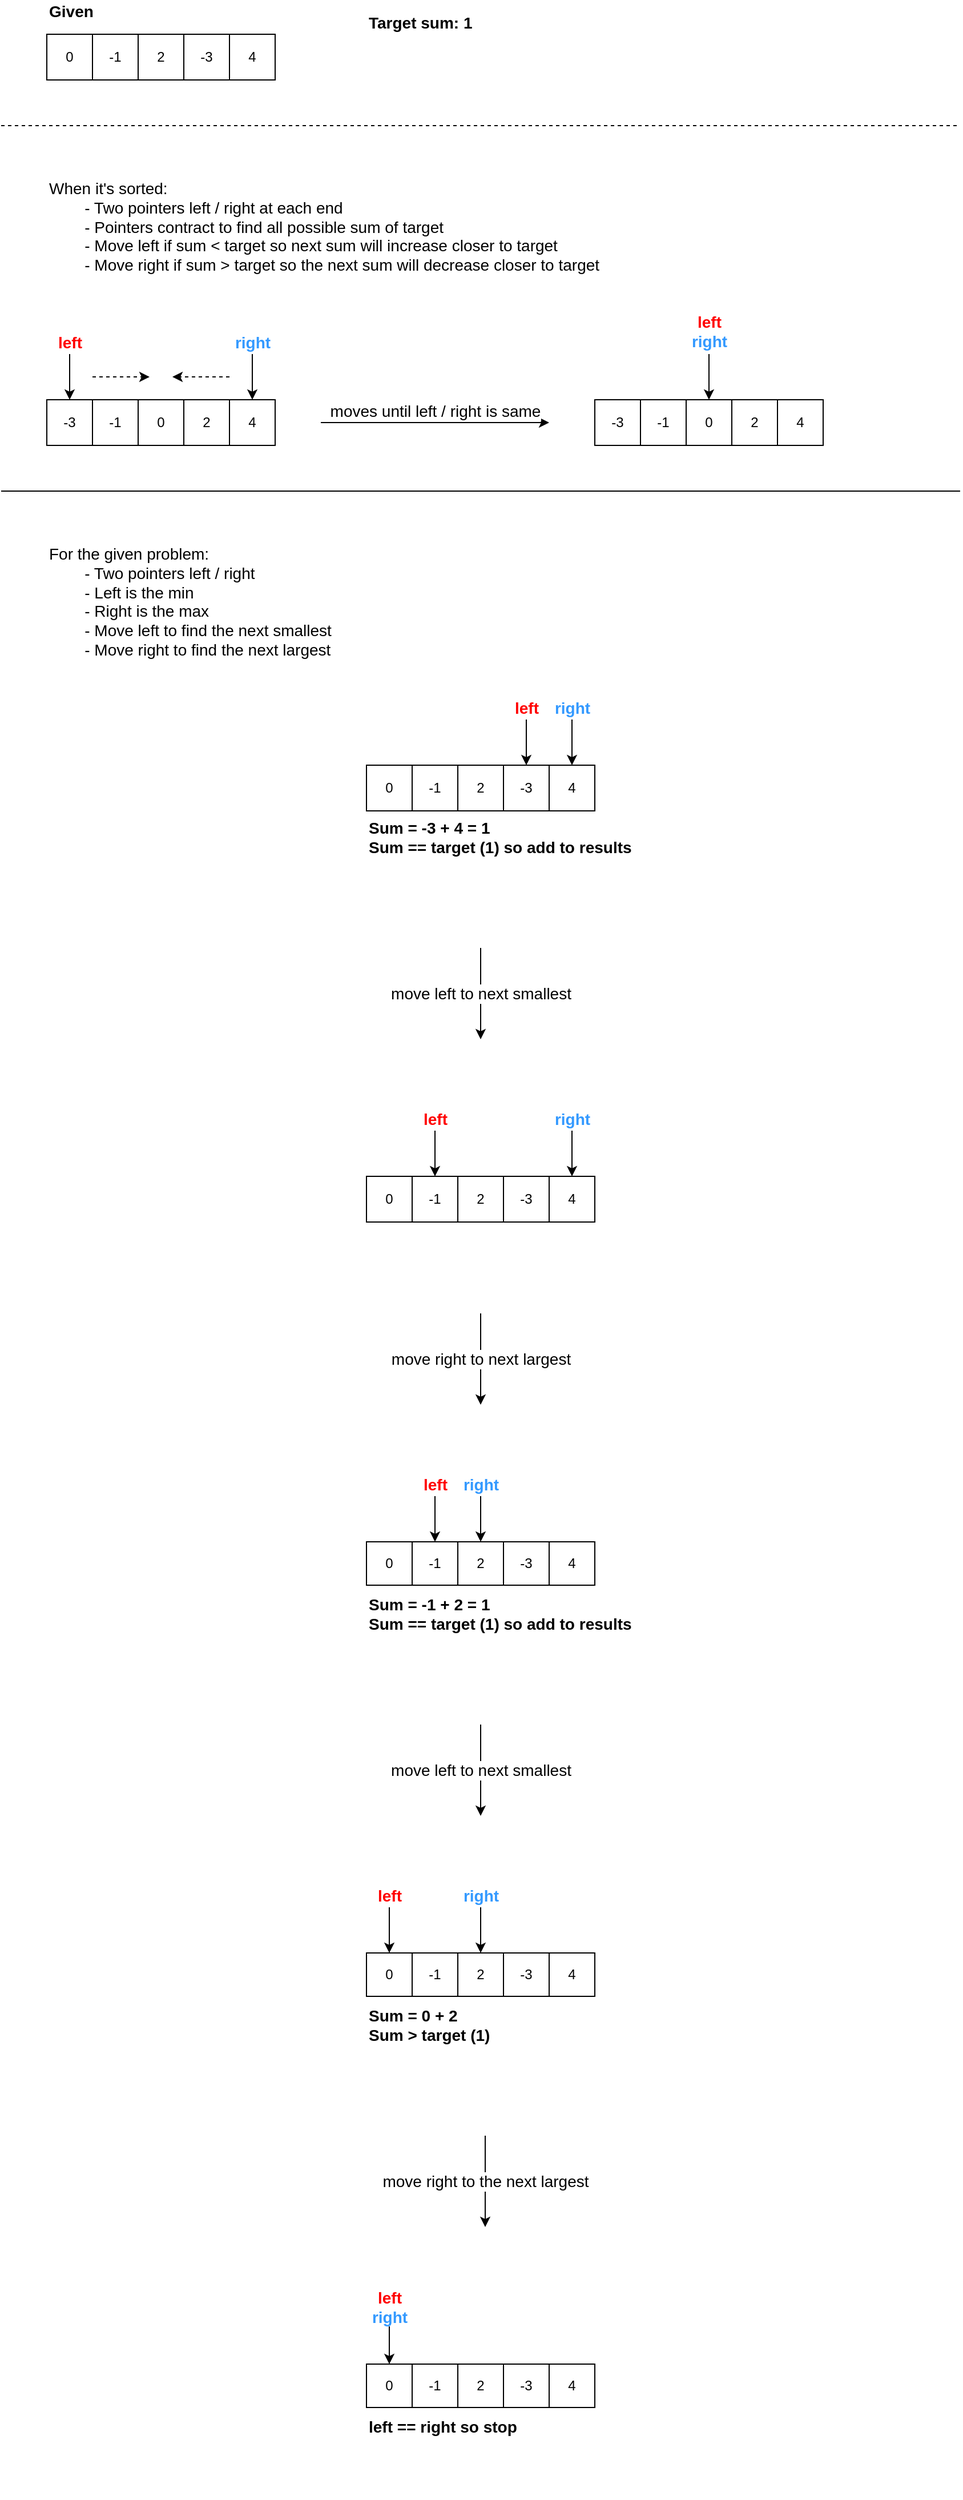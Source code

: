 <mxfile version="14.9.2" type="device" pages="3"><diagram id="GbCc5K4q3Yhyi9swN5Fx" name="Page-1"><mxGraphModel dx="1422" dy="832" grid="1" gridSize="10" guides="1" tooltips="1" connect="1" arrows="1" fold="1" page="1" pageScale="1" pageWidth="850" pageHeight="1100" math="0" shadow="0"><root><mxCell id="0"/><mxCell id="1" parent="0"/><mxCell id="HMEq5nTeN6VQjFNU1mB4-1" value="0" style="rounded=0;whiteSpace=wrap;html=1;" parent="1" vertex="1"><mxGeometry x="40" y="40" width="40" height="40" as="geometry"/></mxCell><mxCell id="HMEq5nTeN6VQjFNU1mB4-2" value="-1" style="rounded=0;whiteSpace=wrap;html=1;" parent="1" vertex="1"><mxGeometry x="80" y="40" width="40" height="40" as="geometry"/></mxCell><mxCell id="HMEq5nTeN6VQjFNU1mB4-3" value="2" style="rounded=0;whiteSpace=wrap;html=1;" parent="1" vertex="1"><mxGeometry x="120" y="40" width="40" height="40" as="geometry"/></mxCell><mxCell id="HMEq5nTeN6VQjFNU1mB4-4" value="-3" style="rounded=0;whiteSpace=wrap;html=1;" parent="1" vertex="1"><mxGeometry x="160" y="40" width="40" height="40" as="geometry"/></mxCell><mxCell id="HMEq5nTeN6VQjFNU1mB4-5" value="4" style="rounded=0;whiteSpace=wrap;html=1;" parent="1" vertex="1"><mxGeometry x="200" y="40" width="40" height="40" as="geometry"/></mxCell><mxCell id="HMEq5nTeN6VQjFNU1mB4-7" value="Given" style="text;html=1;strokeColor=none;fillColor=none;align=left;verticalAlign=middle;whiteSpace=wrap;rounded=0;fontStyle=1;fontSize=14;" parent="1" vertex="1"><mxGeometry x="40" y="10" width="40" height="20" as="geometry"/></mxCell><mxCell id="HMEq5nTeN6VQjFNU1mB4-8" value="0" style="rounded=0;whiteSpace=wrap;html=1;" parent="1" vertex="1"><mxGeometry x="120" y="360" width="40" height="40" as="geometry"/></mxCell><mxCell id="HMEq5nTeN6VQjFNU1mB4-9" value="-1" style="rounded=0;whiteSpace=wrap;html=1;" parent="1" vertex="1"><mxGeometry x="80" y="360" width="40" height="40" as="geometry"/></mxCell><mxCell id="HMEq5nTeN6VQjFNU1mB4-10" value="2" style="rounded=0;whiteSpace=wrap;html=1;" parent="1" vertex="1"><mxGeometry x="160" y="360" width="40" height="40" as="geometry"/></mxCell><mxCell id="HMEq5nTeN6VQjFNU1mB4-11" value="-3" style="rounded=0;whiteSpace=wrap;html=1;" parent="1" vertex="1"><mxGeometry x="40" y="360" width="40" height="40" as="geometry"/></mxCell><mxCell id="HMEq5nTeN6VQjFNU1mB4-12" value="4" style="rounded=0;whiteSpace=wrap;html=1;" parent="1" vertex="1"><mxGeometry x="200" y="360" width="40" height="40" as="geometry"/></mxCell><mxCell id="HMEq5nTeN6VQjFNU1mB4-13" value="&lt;span&gt;When it's sorted:&lt;br&gt;&lt;span style=&quot;white-space: pre&quot;&gt;&#9;&lt;/span&gt;- Two pointers left / right at each end&lt;br&gt;&lt;span style=&quot;white-space: pre&quot;&gt;&#9;&lt;/span&gt;- Pointers contract to find all possible sum of target&lt;br&gt;&lt;span style=&quot;white-space: pre&quot;&gt;&#9;&lt;/span&gt;- Move left if sum &amp;lt; target so next sum will increase closer to target&lt;br&gt;&lt;span style=&quot;white-space: pre&quot;&gt;&#9;&lt;/span&gt;- Move right if sum &amp;gt; target so the next sum will decrease closer to target&amp;nbsp;&lt;/span&gt;" style="text;html=1;strokeColor=none;fillColor=none;align=left;verticalAlign=top;whiteSpace=wrap;rounded=0;fontStyle=0;fontSize=14;spacingTop=0;" parent="1" vertex="1"><mxGeometry x="40" y="160" width="800" height="120" as="geometry"/></mxCell><mxCell id="HMEq5nTeN6VQjFNU1mB4-15" value="&lt;font color=&quot;#ff0000&quot;&gt;left&lt;/font&gt;" style="endArrow=classic;html=1;fontStyle=1;fontSize=14;" parent="1" edge="1"><mxGeometry x="-1" y="-10" width="50" height="50" relative="1" as="geometry"><mxPoint x="60" y="320" as="sourcePoint"/><mxPoint x="60" y="360" as="targetPoint"/><mxPoint x="10" y="-10" as="offset"/></mxGeometry></mxCell><mxCell id="HMEq5nTeN6VQjFNU1mB4-16" value="&lt;font color=&quot;#3399ff&quot;&gt;right&lt;/font&gt;" style="endArrow=classic;html=1;entryX=0.5;entryY=0;entryDx=0;entryDy=0;fontStyle=1;fontSize=14;" parent="1" target="HMEq5nTeN6VQjFNU1mB4-12" edge="1"><mxGeometry x="-1" y="-10" width="50" height="50" relative="1" as="geometry"><mxPoint x="220" y="320" as="sourcePoint"/><mxPoint x="239" y="360" as="targetPoint"/><mxPoint x="10" y="-10" as="offset"/></mxGeometry></mxCell><mxCell id="HMEq5nTeN6VQjFNU1mB4-17" value="" style="endArrow=classic;html=1;fontSize=14;dashed=1;" parent="1" edge="1"><mxGeometry width="50" height="50" relative="1" as="geometry"><mxPoint x="80" y="340" as="sourcePoint"/><mxPoint x="130" y="340" as="targetPoint"/></mxGeometry></mxCell><mxCell id="HMEq5nTeN6VQjFNU1mB4-18" value="" style="endArrow=classic;html=1;fontSize=14;dashed=1;" parent="1" edge="1"><mxGeometry width="50" height="50" relative="1" as="geometry"><mxPoint x="200" y="340" as="sourcePoint"/><mxPoint x="150" y="340" as="targetPoint"/></mxGeometry></mxCell><mxCell id="HMEq5nTeN6VQjFNU1mB4-20" value="0" style="rounded=0;whiteSpace=wrap;html=1;" parent="1" vertex="1"><mxGeometry x="600" y="360" width="40" height="40" as="geometry"/></mxCell><mxCell id="HMEq5nTeN6VQjFNU1mB4-21" value="-1" style="rounded=0;whiteSpace=wrap;html=1;" parent="1" vertex="1"><mxGeometry x="560" y="360" width="40" height="40" as="geometry"/></mxCell><mxCell id="HMEq5nTeN6VQjFNU1mB4-22" value="2" style="rounded=0;whiteSpace=wrap;html=1;" parent="1" vertex="1"><mxGeometry x="640" y="360" width="40" height="40" as="geometry"/></mxCell><mxCell id="HMEq5nTeN6VQjFNU1mB4-23" value="-3" style="rounded=0;whiteSpace=wrap;html=1;" parent="1" vertex="1"><mxGeometry x="520" y="360" width="40" height="40" as="geometry"/></mxCell><mxCell id="HMEq5nTeN6VQjFNU1mB4-24" value="4" style="rounded=0;whiteSpace=wrap;html=1;" parent="1" vertex="1"><mxGeometry x="680" y="360" width="40" height="40" as="geometry"/></mxCell><mxCell id="HMEq5nTeN6VQjFNU1mB4-25" value="&lt;font color=&quot;#ff0000&quot;&gt;left&lt;/font&gt;&lt;br&gt;&lt;font color=&quot;#3399ff&quot;&gt;right&lt;/font&gt;" style="endArrow=classic;html=1;entryX=0.5;entryY=0;entryDx=0;entryDy=0;fontStyle=1;fontSize=14;" parent="1" target="HMEq5nTeN6VQjFNU1mB4-20" edge="1"><mxGeometry x="-1" y="-20" width="50" height="50" relative="1" as="geometry"><mxPoint x="620" y="320" as="sourcePoint"/><mxPoint x="1040" y="430" as="targetPoint"/><mxPoint x="20" y="-20" as="offset"/></mxGeometry></mxCell><mxCell id="HMEq5nTeN6VQjFNU1mB4-29" value="moves until left / right is same" style="endArrow=classic;html=1;fontSize=14;" parent="1" edge="1"><mxGeometry y="10" width="50" height="50" relative="1" as="geometry"><mxPoint x="280" y="380" as="sourcePoint"/><mxPoint x="480" y="380" as="targetPoint"/><mxPoint as="offset"/></mxGeometry></mxCell><mxCell id="HMEq5nTeN6VQjFNU1mB4-30" value="For the given problem:&lt;br&gt;&lt;span style=&quot;white-space: pre&quot;&gt;&#9;&lt;/span&gt;- Two pointers left / right&lt;br&gt;&lt;span style=&quot;white-space: pre&quot;&gt;&#9;&lt;/span&gt;- Left is the min&lt;br&gt;&lt;span style=&quot;white-space: pre&quot;&gt;&#9;&lt;/span&gt;- Right is the max&lt;br&gt;&lt;span style=&quot;white-space: pre&quot;&gt;&#9;&lt;/span&gt;- Move left to find the next smallest&lt;br&gt;&lt;span style=&quot;white-space: pre&quot;&gt;&#9;&lt;/span&gt;- Move right to find the next largest" style="text;html=1;strokeColor=none;fillColor=none;align=left;verticalAlign=top;whiteSpace=wrap;rounded=0;fontStyle=0;fontSize=14;" parent="1" vertex="1"><mxGeometry x="40" y="480" width="480" height="120" as="geometry"/></mxCell><mxCell id="HMEq5nTeN6VQjFNU1mB4-31" value="0" style="rounded=0;whiteSpace=wrap;html=1;" parent="1" vertex="1"><mxGeometry x="320" y="680" width="40" height="40" as="geometry"/></mxCell><mxCell id="HMEq5nTeN6VQjFNU1mB4-32" value="-1" style="rounded=0;whiteSpace=wrap;html=1;" parent="1" vertex="1"><mxGeometry x="360" y="680" width="40" height="40" as="geometry"/></mxCell><mxCell id="HMEq5nTeN6VQjFNU1mB4-33" value="2" style="rounded=0;whiteSpace=wrap;html=1;" parent="1" vertex="1"><mxGeometry x="400" y="680" width="40" height="40" as="geometry"/></mxCell><mxCell id="HMEq5nTeN6VQjFNU1mB4-34" value="-3" style="rounded=0;whiteSpace=wrap;html=1;" parent="1" vertex="1"><mxGeometry x="440" y="680" width="40" height="40" as="geometry"/></mxCell><mxCell id="HMEq5nTeN6VQjFNU1mB4-35" value="4" style="rounded=0;whiteSpace=wrap;html=1;" parent="1" vertex="1"><mxGeometry x="480" y="680" width="40" height="40" as="geometry"/></mxCell><mxCell id="HMEq5nTeN6VQjFNU1mB4-36" value="" style="endArrow=none;html=1;fontSize=14;" parent="1" edge="1"><mxGeometry width="50" height="50" relative="1" as="geometry"><mxPoint y="440" as="sourcePoint"/><mxPoint x="840" y="440" as="targetPoint"/></mxGeometry></mxCell><mxCell id="HMEq5nTeN6VQjFNU1mB4-37" value="" style="endArrow=none;dashed=1;html=1;fontSize=14;" parent="1" edge="1"><mxGeometry width="50" height="50" relative="1" as="geometry"><mxPoint y="120" as="sourcePoint"/><mxPoint x="840" y="120" as="targetPoint"/></mxGeometry></mxCell><mxCell id="HMEq5nTeN6VQjFNU1mB4-39" value="&lt;font color=&quot;#ff0000&quot;&gt;left&lt;/font&gt;" style="endArrow=classic;html=1;entryX=0.5;entryY=0;entryDx=0;entryDy=0;fontStyle=1;fontSize=14;" parent="1" target="HMEq5nTeN6VQjFNU1mB4-34" edge="1"><mxGeometry x="-1" y="-10" width="50" height="50" relative="1" as="geometry"><mxPoint x="460" y="640" as="sourcePoint"/><mxPoint x="340" y="660" as="targetPoint"/><mxPoint x="10" y="-10" as="offset"/></mxGeometry></mxCell><mxCell id="HMEq5nTeN6VQjFNU1mB4-40" value="&lt;font color=&quot;#3399ff&quot;&gt;right&lt;/font&gt;" style="endArrow=classic;html=1;entryX=0.5;entryY=0;entryDx=0;entryDy=0;fontStyle=1;fontSize=14;" parent="1" target="HMEq5nTeN6VQjFNU1mB4-35" edge="1"><mxGeometry x="-1" y="-10" width="50" height="50" relative="1" as="geometry"><mxPoint x="500" y="640" as="sourcePoint"/><mxPoint x="529" y="370" as="targetPoint"/><mxPoint x="10" y="-10" as="offset"/></mxGeometry></mxCell><mxCell id="HMEq5nTeN6VQjFNU1mB4-41" value="0" style="rounded=0;whiteSpace=wrap;html=1;" parent="1" vertex="1"><mxGeometry x="320" y="1040" width="40" height="40" as="geometry"/></mxCell><mxCell id="HMEq5nTeN6VQjFNU1mB4-42" value="-1" style="rounded=0;whiteSpace=wrap;html=1;" parent="1" vertex="1"><mxGeometry x="360" y="1040" width="40" height="40" as="geometry"/></mxCell><mxCell id="HMEq5nTeN6VQjFNU1mB4-43" value="2" style="rounded=0;whiteSpace=wrap;html=1;" parent="1" vertex="1"><mxGeometry x="400" y="1040" width="40" height="40" as="geometry"/></mxCell><mxCell id="HMEq5nTeN6VQjFNU1mB4-44" value="-3" style="rounded=0;whiteSpace=wrap;html=1;" parent="1" vertex="1"><mxGeometry x="440" y="1040" width="40" height="40" as="geometry"/></mxCell><mxCell id="HMEq5nTeN6VQjFNU1mB4-45" value="4" style="rounded=0;whiteSpace=wrap;html=1;" parent="1" vertex="1"><mxGeometry x="480" y="1040" width="40" height="40" as="geometry"/></mxCell><mxCell id="HMEq5nTeN6VQjFNU1mB4-46" value="&lt;font color=&quot;#ff0000&quot;&gt;left&lt;/font&gt;" style="endArrow=classic;html=1;fontStyle=1;fontSize=14;" parent="1" edge="1"><mxGeometry x="-1" y="-10" width="50" height="50" relative="1" as="geometry"><mxPoint x="380" y="1000" as="sourcePoint"/><mxPoint x="380" y="1040" as="targetPoint"/><mxPoint x="10" y="-10" as="offset"/></mxGeometry></mxCell><mxCell id="HMEq5nTeN6VQjFNU1mB4-47" value="&lt;font color=&quot;#3399ff&quot;&gt;right&lt;/font&gt;" style="endArrow=classic;html=1;entryX=0.5;entryY=0;entryDx=0;entryDy=0;fontStyle=1;fontSize=14;" parent="1" target="HMEq5nTeN6VQjFNU1mB4-45" edge="1"><mxGeometry x="-1" y="-10" width="50" height="50" relative="1" as="geometry"><mxPoint x="500" y="1000" as="sourcePoint"/><mxPoint x="529" y="730" as="targetPoint"/><mxPoint x="10" y="-10" as="offset"/></mxGeometry></mxCell><mxCell id="HMEq5nTeN6VQjFNU1mB4-49" value="Target sum: 1" style="text;html=1;strokeColor=none;fillColor=none;align=left;verticalAlign=middle;whiteSpace=wrap;rounded=0;fontStyle=1;fontSize=14;" parent="1" vertex="1"><mxGeometry x="320" y="20" width="110" height="20" as="geometry"/></mxCell><mxCell id="HMEq5nTeN6VQjFNU1mB4-50" value="Sum = -3 + 4 = 1&lt;br&gt;Sum == target (1) so add to results" style="text;html=1;strokeColor=none;fillColor=none;align=left;verticalAlign=top;whiteSpace=wrap;rounded=0;fontSize=14;fontStyle=1" parent="1" vertex="1"><mxGeometry x="320" y="720" width="240" height="80" as="geometry"/></mxCell><mxCell id="HMEq5nTeN6VQjFNU1mB4-52" value="move left to next smallest" style="endArrow=classic;html=1;fontSize=14;" parent="1" edge="1"><mxGeometry width="50" height="50" relative="1" as="geometry"><mxPoint x="420" y="840" as="sourcePoint"/><mxPoint x="420" y="920" as="targetPoint"/><mxPoint as="offset"/></mxGeometry></mxCell><mxCell id="HMEq5nTeN6VQjFNU1mB4-54" value="0" style="rounded=0;whiteSpace=wrap;html=1;" parent="1" vertex="1"><mxGeometry x="320" y="1360" width="40" height="38" as="geometry"/></mxCell><mxCell id="HMEq5nTeN6VQjFNU1mB4-55" value="-1" style="rounded=0;whiteSpace=wrap;html=1;" parent="1" vertex="1"><mxGeometry x="360" y="1360" width="40" height="38" as="geometry"/></mxCell><mxCell id="HMEq5nTeN6VQjFNU1mB4-56" value="2" style="rounded=0;whiteSpace=wrap;html=1;" parent="1" vertex="1"><mxGeometry x="400" y="1360" width="40" height="38" as="geometry"/></mxCell><mxCell id="HMEq5nTeN6VQjFNU1mB4-57" value="-3" style="rounded=0;whiteSpace=wrap;html=1;" parent="1" vertex="1"><mxGeometry x="440" y="1360" width="40" height="38" as="geometry"/></mxCell><mxCell id="HMEq5nTeN6VQjFNU1mB4-58" value="4" style="rounded=0;whiteSpace=wrap;html=1;" parent="1" vertex="1"><mxGeometry x="480" y="1360" width="40" height="38" as="geometry"/></mxCell><mxCell id="HMEq5nTeN6VQjFNU1mB4-59" value="&lt;font color=&quot;#ff0000&quot;&gt;left&lt;/font&gt;" style="endArrow=classic;html=1;fontStyle=1;fontSize=14;" parent="1" edge="1"><mxGeometry x="-1" y="-10" width="50" height="50" relative="1" as="geometry"><mxPoint x="380" y="1320" as="sourcePoint"/><mxPoint x="380" y="1360" as="targetPoint"/><mxPoint x="10" y="-10" as="offset"/></mxGeometry></mxCell><mxCell id="HMEq5nTeN6VQjFNU1mB4-60" value="&lt;font color=&quot;#3399ff&quot;&gt;right&lt;/font&gt;" style="endArrow=classic;html=1;fontStyle=1;fontSize=14;" parent="1" edge="1"><mxGeometry x="-1" y="-10" width="50" height="50" relative="1" as="geometry"><mxPoint x="420" y="1320" as="sourcePoint"/><mxPoint x="420" y="1360" as="targetPoint"/><mxPoint x="10" y="-10" as="offset"/></mxGeometry></mxCell><mxCell id="HMEq5nTeN6VQjFNU1mB4-62" value="Sum = -1 + 2 = 1&lt;br&gt;Sum == target (1) so add to results" style="text;html=1;strokeColor=none;fillColor=none;align=left;verticalAlign=top;whiteSpace=wrap;rounded=0;fontSize=14;fontStyle=1" parent="1" vertex="1"><mxGeometry x="320" y="1400" width="240" height="78" as="geometry"/></mxCell><mxCell id="HMEq5nTeN6VQjFNU1mB4-63" value="0" style="rounded=0;whiteSpace=wrap;html=1;" parent="1" vertex="1"><mxGeometry x="320" y="1720" width="40" height="38" as="geometry"/></mxCell><mxCell id="HMEq5nTeN6VQjFNU1mB4-64" value="-1" style="rounded=0;whiteSpace=wrap;html=1;" parent="1" vertex="1"><mxGeometry x="360" y="1720" width="40" height="38" as="geometry"/></mxCell><mxCell id="HMEq5nTeN6VQjFNU1mB4-65" value="2" style="rounded=0;whiteSpace=wrap;html=1;" parent="1" vertex="1"><mxGeometry x="400" y="1720" width="40" height="38" as="geometry"/></mxCell><mxCell id="HMEq5nTeN6VQjFNU1mB4-66" value="-3" style="rounded=0;whiteSpace=wrap;html=1;" parent="1" vertex="1"><mxGeometry x="440" y="1720" width="40" height="38" as="geometry"/></mxCell><mxCell id="HMEq5nTeN6VQjFNU1mB4-67" value="4" style="rounded=0;whiteSpace=wrap;html=1;" parent="1" vertex="1"><mxGeometry x="480" y="1720" width="40" height="38" as="geometry"/></mxCell><mxCell id="HMEq5nTeN6VQjFNU1mB4-68" value="&lt;font color=&quot;#ff0000&quot;&gt;left&lt;/font&gt;" style="endArrow=classic;html=1;fontStyle=1;fontSize=14;entryX=0.5;entryY=0;entryDx=0;entryDy=0;" parent="1" target="HMEq5nTeN6VQjFNU1mB4-63" edge="1"><mxGeometry x="-1" y="-10" width="50" height="50" relative="1" as="geometry"><mxPoint x="340" y="1680" as="sourcePoint"/><mxPoint x="380" y="1720" as="targetPoint"/><mxPoint x="10" y="-10" as="offset"/></mxGeometry></mxCell><mxCell id="HMEq5nTeN6VQjFNU1mB4-69" value="&lt;font color=&quot;#3399ff&quot;&gt;right&lt;/font&gt;" style="endArrow=classic;html=1;fontStyle=1;fontSize=14;entryX=0.5;entryY=0;entryDx=0;entryDy=0;" parent="1" target="HMEq5nTeN6VQjFNU1mB4-65" edge="1"><mxGeometry x="-1" y="-10" width="50" height="50" relative="1" as="geometry"><mxPoint x="420" y="1680" as="sourcePoint"/><mxPoint x="420" y="1720" as="targetPoint"/><mxPoint x="10" y="-10" as="offset"/></mxGeometry></mxCell><mxCell id="HMEq5nTeN6VQjFNU1mB4-70" value="Sum = 0 + 2&lt;br&gt;Sum &amp;gt; target (1)" style="text;html=1;strokeColor=none;fillColor=none;align=left;verticalAlign=top;whiteSpace=wrap;rounded=0;fontSize=14;fontStyle=1" parent="1" vertex="1"><mxGeometry x="320" y="1760" width="240" height="78" as="geometry"/></mxCell><mxCell id="HMEq5nTeN6VQjFNU1mB4-72" value="move right to next largest" style="endArrow=classic;html=1;fontSize=14;" parent="1" edge="1"><mxGeometry width="50" height="50" relative="1" as="geometry"><mxPoint x="420" y="1160" as="sourcePoint"/><mxPoint x="420" y="1240" as="targetPoint"/><mxPoint as="offset"/></mxGeometry></mxCell><mxCell id="HMEq5nTeN6VQjFNU1mB4-74" value="move left to next smallest" style="endArrow=classic;html=1;fontSize=14;" parent="1" edge="1"><mxGeometry width="50" height="50" relative="1" as="geometry"><mxPoint x="420" y="1520" as="sourcePoint"/><mxPoint x="420" y="1600" as="targetPoint"/><mxPoint as="offset"/></mxGeometry></mxCell><mxCell id="HMEq5nTeN6VQjFNU1mB4-75" value="move right to the next largest" style="endArrow=classic;html=1;fontSize=14;" parent="1" edge="1"><mxGeometry width="50" height="50" relative="1" as="geometry"><mxPoint x="424" y="1880" as="sourcePoint"/><mxPoint x="424" y="1960" as="targetPoint"/><mxPoint as="offset"/></mxGeometry></mxCell><mxCell id="HMEq5nTeN6VQjFNU1mB4-76" value="0" style="rounded=0;whiteSpace=wrap;html=1;" parent="1" vertex="1"><mxGeometry x="320" y="2080" width="40" height="38" as="geometry"/></mxCell><mxCell id="HMEq5nTeN6VQjFNU1mB4-77" value="-1" style="rounded=0;whiteSpace=wrap;html=1;" parent="1" vertex="1"><mxGeometry x="360" y="2080" width="40" height="38" as="geometry"/></mxCell><mxCell id="HMEq5nTeN6VQjFNU1mB4-78" value="2" style="rounded=0;whiteSpace=wrap;html=1;" parent="1" vertex="1"><mxGeometry x="400" y="2080" width="40" height="38" as="geometry"/></mxCell><mxCell id="HMEq5nTeN6VQjFNU1mB4-79" value="-3" style="rounded=0;whiteSpace=wrap;html=1;" parent="1" vertex="1"><mxGeometry x="440" y="2080" width="40" height="38" as="geometry"/></mxCell><mxCell id="HMEq5nTeN6VQjFNU1mB4-80" value="4" style="rounded=0;whiteSpace=wrap;html=1;" parent="1" vertex="1"><mxGeometry x="480" y="2080" width="40" height="38" as="geometry"/></mxCell><mxCell id="HMEq5nTeN6VQjFNU1mB4-83" value="left == right so stop" style="text;html=1;strokeColor=none;fillColor=none;align=left;verticalAlign=top;whiteSpace=wrap;rounded=0;fontSize=14;fontStyle=1" parent="1" vertex="1"><mxGeometry x="320" y="2120" width="240" height="78" as="geometry"/></mxCell><mxCell id="HMEq5nTeN6VQjFNU1mB4-84" value="&lt;font color=&quot;#ff0000&quot;&gt;left&lt;/font&gt;&lt;br&gt;&lt;font color=&quot;#3399ff&quot;&gt;right&lt;/font&gt;" style="endArrow=classic;html=1;fontStyle=1;fontSize=14;entryX=0.5;entryY=0;entryDx=0;entryDy=0;" parent="1" target="HMEq5nTeN6VQjFNU1mB4-76" edge="1"><mxGeometry x="-1" y="-10" width="50" height="50" relative="1" as="geometry"><mxPoint x="340" y="2040" as="sourcePoint"/><mxPoint x="250" y="2116" as="targetPoint"/><mxPoint x="10" y="-10" as="offset"/></mxGeometry></mxCell></root></mxGraphModel></diagram><diagram id="Ya7NsUaWGlKdHJJlTl-e" name="next_left"><mxGraphModel dx="1422" dy="832" grid="1" gridSize="10" guides="1" tooltips="1" connect="1" arrows="1" fold="1" page="1" pageScale="1" pageWidth="850" pageHeight="1100" math="0" shadow="0"><root><mxCell id="NScjqN5zCWomtjqETge0-0"/><mxCell id="NScjqN5zCWomtjqETge0-1" parent="NScjqN5zCWomtjqETge0-0"/><mxCell id="bIxiV2p3rgcmT9L1NuMM-0" value="0" style="rounded=0;whiteSpace=wrap;html=1;" parent="NScjqN5zCWomtjqETge0-1" vertex="1"><mxGeometry x="40" y="160" width="40" height="40" as="geometry"/></mxCell><mxCell id="bIxiV2p3rgcmT9L1NuMM-1" value="-1" style="rounded=0;whiteSpace=wrap;html=1;" parent="NScjqN5zCWomtjqETge0-1" vertex="1"><mxGeometry x="80" y="160" width="40" height="40" as="geometry"/></mxCell><mxCell id="bIxiV2p3rgcmT9L1NuMM-2" value="2" style="rounded=0;whiteSpace=wrap;html=1;" parent="NScjqN5zCWomtjqETge0-1" vertex="1"><mxGeometry x="120" y="160" width="40" height="40" as="geometry"/></mxCell><mxCell id="bIxiV2p3rgcmT9L1NuMM-3" value="-3" style="rounded=0;whiteSpace=wrap;html=1;" parent="NScjqN5zCWomtjqETge0-1" vertex="1"><mxGeometry x="160" y="160" width="40" height="40" as="geometry"/></mxCell><mxCell id="bIxiV2p3rgcmT9L1NuMM-4" value="4" style="rounded=0;whiteSpace=wrap;html=1;" parent="NScjqN5zCWomtjqETge0-1" vertex="1"><mxGeometry x="200" y="160" width="40" height="40" as="geometry"/></mxCell><mxCell id="bIxiV2p3rgcmT9L1NuMM-5" value="&lt;font color=&quot;#ff0000&quot;&gt;left&lt;/font&gt;" style="endArrow=classic;html=1;entryX=0.5;entryY=0;entryDx=0;entryDy=0;fontStyle=1;fontSize=14;" parent="NScjqN5zCWomtjqETge0-1" target="bIxiV2p3rgcmT9L1NuMM-3" edge="1"><mxGeometry x="-1" y="-10" width="50" height="50" relative="1" as="geometry"><mxPoint x="180" y="120" as="sourcePoint"/><mxPoint x="60" y="140" as="targetPoint"/><mxPoint x="10" y="-10" as="offset"/></mxGeometry></mxCell><mxCell id="bIxiV2p3rgcmT9L1NuMM-7" value="&lt;b&gt;Case 1&lt;/b&gt;" style="text;html=1;strokeColor=none;fillColor=none;align=left;verticalAlign=middle;whiteSpace=wrap;rounded=0;fontSize=14;fontStyle=0" parent="NScjqN5zCWomtjqETge0-1" vertex="1"><mxGeometry x="40" y="40" width="80" height="20" as="geometry"/></mxCell><mxCell id="bIxiV2p3rgcmT9L1NuMM-8" value="" style="endArrow=classic;html=1;fontSize=14;dashed=1;" parent="NScjqN5zCWomtjqETge0-1" edge="1"><mxGeometry width="50" height="50" relative="1" as="geometry"><mxPoint x="170" y="140" as="sourcePoint"/><mxPoint x="40" y="140" as="targetPoint"/></mxGeometry></mxCell><mxCell id="bIxiV2p3rgcmT9L1NuMM-9" value="0" style="rounded=0;whiteSpace=wrap;html=1;" parent="NScjqN5zCWomtjqETge0-1" vertex="1"><mxGeometry x="480" y="160" width="40" height="40" as="geometry"/></mxCell><mxCell id="bIxiV2p3rgcmT9L1NuMM-10" value="-1" style="rounded=0;whiteSpace=wrap;html=1;" parent="NScjqN5zCWomtjqETge0-1" vertex="1"><mxGeometry x="520" y="160" width="40" height="40" as="geometry"/></mxCell><mxCell id="bIxiV2p3rgcmT9L1NuMM-11" value="2" style="rounded=0;whiteSpace=wrap;html=1;" parent="NScjqN5zCWomtjqETge0-1" vertex="1"><mxGeometry x="560" y="160" width="40" height="40" as="geometry"/></mxCell><mxCell id="bIxiV2p3rgcmT9L1NuMM-12" value="-3" style="rounded=0;whiteSpace=wrap;html=1;" parent="NScjqN5zCWomtjqETge0-1" vertex="1"><mxGeometry x="600" y="160" width="40" height="40" as="geometry"/></mxCell><mxCell id="bIxiV2p3rgcmT9L1NuMM-13" value="4" style="rounded=0;whiteSpace=wrap;html=1;" parent="NScjqN5zCWomtjqETge0-1" vertex="1"><mxGeometry x="640" y="160" width="40" height="40" as="geometry"/></mxCell><mxCell id="bIxiV2p3rgcmT9L1NuMM-14" value="&lt;font color=&quot;#ff0000&quot;&gt;left&lt;/font&gt;" style="endArrow=classic;html=1;entryX=0.5;entryY=0;entryDx=0;entryDy=0;fontStyle=1;fontSize=14;" parent="NScjqN5zCWomtjqETge0-1" target="bIxiV2p3rgcmT9L1NuMM-10" edge="1"><mxGeometry x="-1" y="-10" width="50" height="50" relative="1" as="geometry"><mxPoint x="540" y="120" as="sourcePoint"/><mxPoint x="500" y="140" as="targetPoint"/><mxPoint x="10" y="-10" as="offset"/></mxGeometry></mxCell><mxCell id="bIxiV2p3rgcmT9L1NuMM-16" value="" style="endArrow=classic;html=1;dashed=1;fontSize=14;" parent="NScjqN5zCWomtjqETge0-1" edge="1"><mxGeometry width="50" height="50" relative="1" as="geometry"><mxPoint x="320" y="180" as="sourcePoint"/><mxPoint x="400" y="180" as="targetPoint"/></mxGeometry></mxCell><mxCell id="bIxiV2p3rgcmT9L1NuMM-25" value="0" style="rounded=0;whiteSpace=wrap;html=1;" parent="NScjqN5zCWomtjqETge0-1" vertex="1"><mxGeometry x="480" y="400" width="40" height="40" as="geometry"/></mxCell><mxCell id="bIxiV2p3rgcmT9L1NuMM-26" value="-1" style="rounded=0;whiteSpace=wrap;html=1;" parent="NScjqN5zCWomtjqETge0-1" vertex="1"><mxGeometry x="520" y="400" width="40" height="40" as="geometry"/></mxCell><mxCell id="bIxiV2p3rgcmT9L1NuMM-27" value="2" style="rounded=0;whiteSpace=wrap;html=1;" parent="NScjqN5zCWomtjqETge0-1" vertex="1"><mxGeometry x="560" y="400" width="40" height="40" as="geometry"/></mxCell><mxCell id="bIxiV2p3rgcmT9L1NuMM-28" value="-3" style="rounded=0;whiteSpace=wrap;html=1;" parent="NScjqN5zCWomtjqETge0-1" vertex="1"><mxGeometry x="600" y="400" width="40" height="40" as="geometry"/></mxCell><mxCell id="bIxiV2p3rgcmT9L1NuMM-29" value="4" style="rounded=0;whiteSpace=wrap;html=1;" parent="NScjqN5zCWomtjqETge0-1" vertex="1"><mxGeometry x="640" y="400" width="40" height="40" as="geometry"/></mxCell><mxCell id="bIxiV2p3rgcmT9L1NuMM-30" value="&lt;font color=&quot;#ff0000&quot;&gt;left&lt;/font&gt;" style="endArrow=classic;html=1;entryX=0.5;entryY=0;entryDx=0;entryDy=0;fontStyle=1;fontSize=14;" parent="NScjqN5zCWomtjqETge0-1" target="bIxiV2p3rgcmT9L1NuMM-25" edge="1"><mxGeometry x="-1" y="-10" width="50" height="50" relative="1" as="geometry"><mxPoint x="500" y="360" as="sourcePoint"/><mxPoint x="500" y="380" as="targetPoint"/><mxPoint x="10" y="-10" as="offset"/></mxGeometry></mxCell><mxCell id="bIxiV2p3rgcmT9L1NuMM-31" value="" style="endArrow=classic;html=1;dashed=1;fontSize=14;" parent="NScjqN5zCWomtjqETge0-1" edge="1"><mxGeometry width="50" height="50" relative="1" as="geometry"><mxPoint x="320" y="420" as="sourcePoint"/><mxPoint x="400" y="420" as="targetPoint"/></mxGeometry></mxCell><mxCell id="bIxiV2p3rgcmT9L1NuMM-32" value="0" style="rounded=0;whiteSpace=wrap;html=1;" parent="NScjqN5zCWomtjqETge0-1" vertex="1"><mxGeometry x="40" y="400" width="40" height="40" as="geometry"/></mxCell><mxCell id="bIxiV2p3rgcmT9L1NuMM-33" value="-1" style="rounded=0;whiteSpace=wrap;html=1;" parent="NScjqN5zCWomtjqETge0-1" vertex="1"><mxGeometry x="80" y="400" width="40" height="40" as="geometry"/></mxCell><mxCell id="bIxiV2p3rgcmT9L1NuMM-34" value="2" style="rounded=0;whiteSpace=wrap;html=1;" parent="NScjqN5zCWomtjqETge0-1" vertex="1"><mxGeometry x="120" y="400" width="40" height="40" as="geometry"/></mxCell><mxCell id="bIxiV2p3rgcmT9L1NuMM-35" value="-3" style="rounded=0;whiteSpace=wrap;html=1;" parent="NScjqN5zCWomtjqETge0-1" vertex="1"><mxGeometry x="160" y="400" width="40" height="40" as="geometry"/></mxCell><mxCell id="bIxiV2p3rgcmT9L1NuMM-36" value="4" style="rounded=0;whiteSpace=wrap;html=1;" parent="NScjqN5zCWomtjqETge0-1" vertex="1"><mxGeometry x="200" y="400" width="40" height="40" as="geometry"/></mxCell><mxCell id="bIxiV2p3rgcmT9L1NuMM-37" value="&lt;font color=&quot;#ff0000&quot;&gt;left&lt;/font&gt;" style="endArrow=classic;html=1;entryX=0.5;entryY=0;entryDx=0;entryDy=0;fontStyle=1;fontSize=14;" parent="NScjqN5zCWomtjqETge0-1" target="bIxiV2p3rgcmT9L1NuMM-33" edge="1"><mxGeometry x="-1" y="-10" width="50" height="50" relative="1" as="geometry"><mxPoint x="100" y="360" as="sourcePoint"/><mxPoint x="60" y="380" as="targetPoint"/><mxPoint x="10" y="-10" as="offset"/></mxGeometry></mxCell><mxCell id="bIxiV2p3rgcmT9L1NuMM-38" value="" style="endArrow=classic;html=1;fontSize=14;dashed=1;" parent="NScjqN5zCWomtjqETge0-1" edge="1"><mxGeometry width="50" height="50" relative="1" as="geometry"><mxPoint x="40" y="380" as="sourcePoint"/><mxPoint x="240" y="380" as="targetPoint"/></mxGeometry></mxCell><mxCell id="bIxiV2p3rgcmT9L1NuMM-40" value="0" style="rounded=0;whiteSpace=wrap;html=1;" parent="NScjqN5zCWomtjqETge0-1" vertex="1"><mxGeometry x="480" y="640" width="40" height="40" as="geometry"/></mxCell><mxCell id="bIxiV2p3rgcmT9L1NuMM-41" value="-1" style="rounded=0;whiteSpace=wrap;html=1;" parent="NScjqN5zCWomtjqETge0-1" vertex="1"><mxGeometry x="520" y="640" width="40" height="40" as="geometry"/></mxCell><mxCell id="bIxiV2p3rgcmT9L1NuMM-42" value="2" style="rounded=0;whiteSpace=wrap;html=1;" parent="NScjqN5zCWomtjqETge0-1" vertex="1"><mxGeometry x="560" y="640" width="40" height="40" as="geometry"/></mxCell><mxCell id="bIxiV2p3rgcmT9L1NuMM-43" value="-3" style="rounded=0;whiteSpace=wrap;html=1;" parent="NScjqN5zCWomtjqETge0-1" vertex="1"><mxGeometry x="600" y="640" width="40" height="40" as="geometry"/></mxCell><mxCell id="bIxiV2p3rgcmT9L1NuMM-44" value="4" style="rounded=0;whiteSpace=wrap;html=1;" parent="NScjqN5zCWomtjqETge0-1" vertex="1"><mxGeometry x="640" y="640" width="40" height="40" as="geometry"/></mxCell><mxCell id="bIxiV2p3rgcmT9L1NuMM-45" value="&lt;font color=&quot;#ff0000&quot;&gt;left&lt;/font&gt;" style="endArrow=classic;html=1;fontStyle=1;fontSize=14;" parent="NScjqN5zCWomtjqETge0-1" edge="1"><mxGeometry x="-1" y="-10" width="50" height="50" relative="1" as="geometry"><mxPoint x="580" y="600" as="sourcePoint"/><mxPoint x="580" y="640" as="targetPoint"/><mxPoint x="10" y="-10" as="offset"/></mxGeometry></mxCell><mxCell id="bIxiV2p3rgcmT9L1NuMM-46" value="" style="endArrow=classic;html=1;dashed=1;fontSize=14;" parent="NScjqN5zCWomtjqETge0-1" edge="1"><mxGeometry width="50" height="50" relative="1" as="geometry"><mxPoint x="320" y="660" as="sourcePoint"/><mxPoint x="400" y="660" as="targetPoint"/></mxGeometry></mxCell><mxCell id="bIxiV2p3rgcmT9L1NuMM-47" value="0" style="rounded=0;whiteSpace=wrap;html=1;" parent="NScjqN5zCWomtjqETge0-1" vertex="1"><mxGeometry x="40" y="640" width="40" height="40" as="geometry"/></mxCell><mxCell id="bIxiV2p3rgcmT9L1NuMM-48" value="-1" style="rounded=0;whiteSpace=wrap;html=1;" parent="NScjqN5zCWomtjqETge0-1" vertex="1"><mxGeometry x="80" y="640" width="40" height="40" as="geometry"/></mxCell><mxCell id="bIxiV2p3rgcmT9L1NuMM-49" value="2" style="rounded=0;whiteSpace=wrap;html=1;" parent="NScjqN5zCWomtjqETge0-1" vertex="1"><mxGeometry x="120" y="640" width="40" height="40" as="geometry"/></mxCell><mxCell id="bIxiV2p3rgcmT9L1NuMM-50" value="-3" style="rounded=0;whiteSpace=wrap;html=1;" parent="NScjqN5zCWomtjqETge0-1" vertex="1"><mxGeometry x="160" y="640" width="40" height="40" as="geometry"/></mxCell><mxCell id="bIxiV2p3rgcmT9L1NuMM-51" value="4" style="rounded=0;whiteSpace=wrap;html=1;" parent="NScjqN5zCWomtjqETge0-1" vertex="1"><mxGeometry x="200" y="640" width="40" height="40" as="geometry"/></mxCell><mxCell id="bIxiV2p3rgcmT9L1NuMM-52" value="&lt;font color=&quot;#ff0000&quot;&gt;left&lt;/font&gt;" style="endArrow=classic;html=1;entryX=0.5;entryY=0;entryDx=0;entryDy=0;fontStyle=1;fontSize=14;" parent="NScjqN5zCWomtjqETge0-1" target="bIxiV2p3rgcmT9L1NuMM-47" edge="1"><mxGeometry x="-1" y="-10" width="50" height="50" relative="1" as="geometry"><mxPoint x="60" y="600" as="sourcePoint"/><mxPoint x="60" y="620" as="targetPoint"/><mxPoint x="10" y="-10" as="offset"/></mxGeometry></mxCell><mxCell id="bIxiV2p3rgcmT9L1NuMM-53" value="" style="endArrow=classic;html=1;fontSize=14;dashed=1;" parent="NScjqN5zCWomtjqETge0-1" edge="1"><mxGeometry width="50" height="50" relative="1" as="geometry"><mxPoint x="70" y="620" as="sourcePoint"/><mxPoint x="240" y="620" as="targetPoint"/></mxGeometry></mxCell><mxCell id="bIxiV2p3rgcmT9L1NuMM-57" value="- Left points to negative number.&lt;br&gt;- Search from left to index 0 for next smallest negatives (excluding 0)" style="text;html=1;strokeColor=none;fillColor=none;align=left;verticalAlign=middle;whiteSpace=wrap;rounded=0;fontSize=14;" parent="NScjqN5zCWomtjqETge0-1" vertex="1"><mxGeometry x="120" y="40" width="720" height="40" as="geometry"/></mxCell><mxCell id="bIxiV2p3rgcmT9L1NuMM-60" value="&lt;b&gt;Case 2&lt;/b&gt;" style="text;html=1;strokeColor=none;fillColor=none;align=left;verticalAlign=middle;whiteSpace=wrap;rounded=0;fontSize=14;fontStyle=0" parent="NScjqN5zCWomtjqETge0-1" vertex="1"><mxGeometry x="40" y="280" width="80" height="20" as="geometry"/></mxCell><mxCell id="bIxiV2p3rgcmT9L1NuMM-61" value="- Left points to negative number.&lt;br&gt;&amp;nbsp;- Search from index 0 to n for the first positive/0. &lt;b&gt;NOTE:&lt;/b&gt; Should only execute once. &lt;i&gt;Case 2 leads to Case 3.&lt;/i&gt;" style="text;html=1;strokeColor=none;fillColor=none;align=left;verticalAlign=middle;whiteSpace=wrap;rounded=0;fontSize=14;" parent="NScjqN5zCWomtjqETge0-1" vertex="1"><mxGeometry x="120" y="280" width="720" height="40" as="geometry"/></mxCell><mxCell id="bIxiV2p3rgcmT9L1NuMM-62" value="&lt;b&gt;Case 3&lt;/b&gt;" style="text;html=1;strokeColor=none;fillColor=none;align=left;verticalAlign=middle;whiteSpace=wrap;rounded=0;fontSize=14;fontStyle=0" parent="NScjqN5zCWomtjqETge0-1" vertex="1"><mxGeometry x="40" y="520" width="80" height="20" as="geometry"/></mxCell><mxCell id="bIxiV2p3rgcmT9L1NuMM-63" value="- Left points to positive number&lt;br&gt;- Search from left to last index for next smallest positive" style="text;html=1;strokeColor=none;fillColor=none;align=left;verticalAlign=middle;whiteSpace=wrap;rounded=0;fontSize=14;" parent="NScjqN5zCWomtjqETge0-1" vertex="1"><mxGeometry x="120" y="520" width="720" height="40" as="geometry"/></mxCell></root></mxGraphModel></diagram><diagram id="qgUYlWagG5qmRUoRqYMy" name="next_right"><mxGraphModel dx="1422" dy="832" grid="1" gridSize="10" guides="1" tooltips="1" connect="1" arrows="1" fold="1" page="1" pageScale="1" pageWidth="850" pageHeight="1100" math="0" shadow="0"><root><mxCell id="D2uRQfq5scpLdZbnLYt4-0"/><mxCell id="D2uRQfq5scpLdZbnLYt4-1" parent="D2uRQfq5scpLdZbnLYt4-0"/><mxCell id="1S3iMOtHdt6XeeI8kPQY-1" value="-1" style="rounded=0;whiteSpace=wrap;html=1;" parent="D2uRQfq5scpLdZbnLYt4-1" vertex="1"><mxGeometry x="80" y="160" width="40" height="40" as="geometry"/></mxCell><mxCell id="1S3iMOtHdt6XeeI8kPQY-2" value="2" style="rounded=0;whiteSpace=wrap;html=1;" parent="D2uRQfq5scpLdZbnLYt4-1" vertex="1"><mxGeometry x="120" y="160" width="40" height="40" as="geometry"/></mxCell><mxCell id="1S3iMOtHdt6XeeI8kPQY-3" value="-3" style="rounded=0;whiteSpace=wrap;html=1;" parent="D2uRQfq5scpLdZbnLYt4-1" vertex="1"><mxGeometry x="160" y="160" width="40" height="40" as="geometry"/></mxCell><mxCell id="1S3iMOtHdt6XeeI8kPQY-4" value="4" style="rounded=0;whiteSpace=wrap;html=1;" parent="D2uRQfq5scpLdZbnLYt4-1" vertex="1"><mxGeometry x="200" y="160" width="40" height="40" as="geometry"/></mxCell><mxCell id="1S3iMOtHdt6XeeI8kPQY-5" value="&lt;font color=&quot;#3399ff&quot;&gt;right&lt;/font&gt;" style="endArrow=classic;html=1;fontStyle=1;fontSize=14;" parent="D2uRQfq5scpLdZbnLYt4-1" edge="1"><mxGeometry x="-1" y="-10" width="50" height="50" relative="1" as="geometry"><mxPoint x="220" y="120" as="sourcePoint"/><mxPoint x="220" y="160" as="targetPoint"/><mxPoint x="10" y="-10" as="offset"/></mxGeometry></mxCell><mxCell id="1S3iMOtHdt6XeeI8kPQY-6" value="&lt;b&gt;Case 1&lt;/b&gt;" style="text;html=1;strokeColor=none;fillColor=none;align=left;verticalAlign=middle;whiteSpace=wrap;rounded=0;fontSize=14;fontStyle=0" parent="D2uRQfq5scpLdZbnLYt4-1" vertex="1"><mxGeometry x="40" y="40" width="80" height="20" as="geometry"/></mxCell><mxCell id="1S3iMOtHdt6XeeI8kPQY-7" value="" style="endArrow=classic;html=1;fontSize=14;dashed=1;" parent="D2uRQfq5scpLdZbnLYt4-1" edge="1"><mxGeometry width="50" height="50" relative="1" as="geometry"><mxPoint x="210" y="140" as="sourcePoint"/><mxPoint x="40" y="140" as="targetPoint"/></mxGeometry></mxCell><mxCell id="1S3iMOtHdt6XeeI8kPQY-9" value="-1" style="rounded=0;whiteSpace=wrap;html=1;" parent="D2uRQfq5scpLdZbnLYt4-1" vertex="1"><mxGeometry x="520" y="160" width="40" height="40" as="geometry"/></mxCell><mxCell id="1S3iMOtHdt6XeeI8kPQY-10" value="2" style="rounded=0;whiteSpace=wrap;html=1;" parent="D2uRQfq5scpLdZbnLYt4-1" vertex="1"><mxGeometry x="560" y="160" width="40" height="40" as="geometry"/></mxCell><mxCell id="1S3iMOtHdt6XeeI8kPQY-11" value="-3" style="rounded=0;whiteSpace=wrap;html=1;" parent="D2uRQfq5scpLdZbnLYt4-1" vertex="1"><mxGeometry x="600" y="160" width="40" height="40" as="geometry"/></mxCell><mxCell id="1S3iMOtHdt6XeeI8kPQY-12" value="4" style="rounded=0;whiteSpace=wrap;html=1;" parent="D2uRQfq5scpLdZbnLYt4-1" vertex="1"><mxGeometry x="640" y="160" width="40" height="40" as="geometry"/></mxCell><mxCell id="1S3iMOtHdt6XeeI8kPQY-14" value="" style="endArrow=classic;html=1;dashed=1;fontSize=14;" parent="D2uRQfq5scpLdZbnLYt4-1" edge="1"><mxGeometry width="50" height="50" relative="1" as="geometry"><mxPoint x="320" y="180" as="sourcePoint"/><mxPoint x="400" y="180" as="targetPoint"/></mxGeometry></mxCell><mxCell id="1S3iMOtHdt6XeeI8kPQY-16" value="-1" style="rounded=0;whiteSpace=wrap;html=1;" parent="D2uRQfq5scpLdZbnLYt4-1" vertex="1"><mxGeometry x="520" y="400" width="40" height="40" as="geometry"/></mxCell><mxCell id="1S3iMOtHdt6XeeI8kPQY-17" value="2" style="rounded=0;whiteSpace=wrap;html=1;" parent="D2uRQfq5scpLdZbnLYt4-1" vertex="1"><mxGeometry x="560" y="400" width="40" height="40" as="geometry"/></mxCell><mxCell id="1S3iMOtHdt6XeeI8kPQY-18" value="-3" style="rounded=0;whiteSpace=wrap;html=1;" parent="D2uRQfq5scpLdZbnLYt4-1" vertex="1"><mxGeometry x="600" y="400" width="40" height="40" as="geometry"/></mxCell><mxCell id="1S3iMOtHdt6XeeI8kPQY-19" value="4" style="rounded=0;whiteSpace=wrap;html=1;" parent="D2uRQfq5scpLdZbnLYt4-1" vertex="1"><mxGeometry x="640" y="400" width="40" height="40" as="geometry"/></mxCell><mxCell id="1S3iMOtHdt6XeeI8kPQY-21" value="" style="endArrow=classic;html=1;dashed=1;fontSize=14;" parent="D2uRQfq5scpLdZbnLYt4-1" edge="1"><mxGeometry width="50" height="50" relative="1" as="geometry"><mxPoint x="320" y="420" as="sourcePoint"/><mxPoint x="400" y="420" as="targetPoint"/></mxGeometry></mxCell><mxCell id="1S3iMOtHdt6XeeI8kPQY-23" value="-1" style="rounded=0;whiteSpace=wrap;html=1;" parent="D2uRQfq5scpLdZbnLYt4-1" vertex="1"><mxGeometry x="80" y="400" width="40" height="40" as="geometry"/></mxCell><mxCell id="1S3iMOtHdt6XeeI8kPQY-24" value="2" style="rounded=0;whiteSpace=wrap;html=1;" parent="D2uRQfq5scpLdZbnLYt4-1" vertex="1"><mxGeometry x="120" y="400" width="40" height="40" as="geometry"/></mxCell><mxCell id="1S3iMOtHdt6XeeI8kPQY-25" value="-3" style="rounded=0;whiteSpace=wrap;html=1;" parent="D2uRQfq5scpLdZbnLYt4-1" vertex="1"><mxGeometry x="160" y="400" width="40" height="40" as="geometry"/></mxCell><mxCell id="1S3iMOtHdt6XeeI8kPQY-26" value="4" style="rounded=0;whiteSpace=wrap;html=1;" parent="D2uRQfq5scpLdZbnLYt4-1" vertex="1"><mxGeometry x="200" y="400" width="40" height="40" as="geometry"/></mxCell><mxCell id="1S3iMOtHdt6XeeI8kPQY-30" value="-1" style="rounded=0;whiteSpace=wrap;html=1;" parent="D2uRQfq5scpLdZbnLYt4-1" vertex="1"><mxGeometry x="520" y="640" width="40" height="40" as="geometry"/></mxCell><mxCell id="1S3iMOtHdt6XeeI8kPQY-31" value="2" style="rounded=0;whiteSpace=wrap;html=1;" parent="D2uRQfq5scpLdZbnLYt4-1" vertex="1"><mxGeometry x="560" y="640" width="40" height="40" as="geometry"/></mxCell><mxCell id="1S3iMOtHdt6XeeI8kPQY-32" value="-3" style="rounded=0;whiteSpace=wrap;html=1;" parent="D2uRQfq5scpLdZbnLYt4-1" vertex="1"><mxGeometry x="600" y="640" width="40" height="40" as="geometry"/></mxCell><mxCell id="1S3iMOtHdt6XeeI8kPQY-33" value="4" style="rounded=0;whiteSpace=wrap;html=1;" parent="D2uRQfq5scpLdZbnLYt4-1" vertex="1"><mxGeometry x="640" y="640" width="40" height="40" as="geometry"/></mxCell><mxCell id="1S3iMOtHdt6XeeI8kPQY-35" value="" style="endArrow=classic;html=1;dashed=1;fontSize=14;" parent="D2uRQfq5scpLdZbnLYt4-1" edge="1"><mxGeometry width="50" height="50" relative="1" as="geometry"><mxPoint x="320" y="660" as="sourcePoint"/><mxPoint x="400" y="660" as="targetPoint"/></mxGeometry></mxCell><mxCell id="1S3iMOtHdt6XeeI8kPQY-37" value="-1" style="rounded=0;whiteSpace=wrap;html=1;" parent="D2uRQfq5scpLdZbnLYt4-1" vertex="1"><mxGeometry x="80" y="640" width="40" height="40" as="geometry"/></mxCell><mxCell id="1S3iMOtHdt6XeeI8kPQY-38" value="2" style="rounded=0;whiteSpace=wrap;html=1;" parent="D2uRQfq5scpLdZbnLYt4-1" vertex="1"><mxGeometry x="120" y="640" width="40" height="40" as="geometry"/></mxCell><mxCell id="1S3iMOtHdt6XeeI8kPQY-39" value="-3" style="rounded=0;whiteSpace=wrap;html=1;" parent="D2uRQfq5scpLdZbnLYt4-1" vertex="1"><mxGeometry x="160" y="640" width="40" height="40" as="geometry"/></mxCell><mxCell id="1S3iMOtHdt6XeeI8kPQY-40" value="4" style="rounded=0;whiteSpace=wrap;html=1;" parent="D2uRQfq5scpLdZbnLYt4-1" vertex="1"><mxGeometry x="200" y="640" width="40" height="40" as="geometry"/></mxCell><mxCell id="1S3iMOtHdt6XeeI8kPQY-43" value="- Right points to positive number.&lt;br&gt;- Search from right to index 0 for the next largest positive (excluding 0)" style="text;html=1;strokeColor=none;fillColor=none;align=left;verticalAlign=middle;whiteSpace=wrap;rounded=0;fontSize=14;" parent="D2uRQfq5scpLdZbnLYt4-1" vertex="1"><mxGeometry x="120" y="40" width="720" height="40" as="geometry"/></mxCell><mxCell id="1S3iMOtHdt6XeeI8kPQY-44" value="&lt;b&gt;Case 2&lt;/b&gt;" style="text;html=1;strokeColor=none;fillColor=none;align=left;verticalAlign=middle;whiteSpace=wrap;rounded=0;fontSize=14;fontStyle=0" parent="D2uRQfq5scpLdZbnLYt4-1" vertex="1"><mxGeometry x="40" y="280" width="80" height="20" as="geometry"/></mxCell><mxCell id="1S3iMOtHdt6XeeI8kPQY-45" value="- Right points to positive number&lt;br&gt;- Search from index 0 to n for the next largest negative/0.&amp;nbsp;&lt;b&gt;NOTE:&lt;/b&gt;&amp;nbsp;&lt;i&gt;Should only execute once. Case 2 leads to Case 3.&lt;/i&gt;" style="text;html=1;strokeColor=none;fillColor=none;align=left;verticalAlign=middle;whiteSpace=wrap;rounded=0;fontSize=14;" parent="D2uRQfq5scpLdZbnLYt4-1" vertex="1"><mxGeometry x="120" y="280" width="730" height="40" as="geometry"/></mxCell><mxCell id="1S3iMOtHdt6XeeI8kPQY-46" value="&lt;b&gt;Case 3&lt;/b&gt;" style="text;html=1;strokeColor=none;fillColor=none;align=left;verticalAlign=middle;whiteSpace=wrap;rounded=0;fontSize=14;fontStyle=0" parent="D2uRQfq5scpLdZbnLYt4-1" vertex="1"><mxGeometry x="40" y="520" width="80" height="20" as="geometry"/></mxCell><mxCell id="1S3iMOtHdt6XeeI8kPQY-47" value="- Right points to negative number&lt;br&gt;- Search from right to last index for next largest negative" style="text;html=1;strokeColor=none;fillColor=none;align=left;verticalAlign=middle;whiteSpace=wrap;rounded=0;fontSize=14;" parent="D2uRQfq5scpLdZbnLYt4-1" vertex="1"><mxGeometry x="120" y="520" width="720" height="40" as="geometry"/></mxCell><mxCell id="6cJeaIaCu-0khJIdRiKv-0" value="&lt;font color=&quot;#3399ff&quot;&gt;right&lt;/font&gt;" style="endArrow=classic;html=1;fontStyle=1;fontSize=14;entryX=0.5;entryY=0;entryDx=0;entryDy=0;" parent="D2uRQfq5scpLdZbnLYt4-1" target="1S3iMOtHdt6XeeI8kPQY-10" edge="1"><mxGeometry x="-1" y="-10" width="50" height="50" relative="1" as="geometry"><mxPoint x="580" y="120" as="sourcePoint"/><mxPoint x="230" y="170" as="targetPoint"/><mxPoint x="10" y="-10" as="offset"/></mxGeometry></mxCell><mxCell id="lJpVphAVXUdJHOiGM-Vb-0" value="&lt;font color=&quot;#3399ff&quot;&gt;right&lt;/font&gt;" style="endArrow=classic;html=1;fontStyle=1;fontSize=14;entryX=0.5;entryY=0;entryDx=0;entryDy=0;" parent="D2uRQfq5scpLdZbnLYt4-1" target="1S3iMOtHdt6XeeI8kPQY-24" edge="1"><mxGeometry x="-1" y="-10" width="50" height="50" relative="1" as="geometry"><mxPoint x="140" y="360" as="sourcePoint"/><mxPoint x="60" y="400" as="targetPoint"/><mxPoint x="10" y="-10" as="offset"/></mxGeometry></mxCell><mxCell id="lJpVphAVXUdJHOiGM-Vb-1" value="" style="endArrow=classic;html=1;fontSize=14;dashed=1;" parent="D2uRQfq5scpLdZbnLYt4-1" edge="1"><mxGeometry width="50" height="50" relative="1" as="geometry"><mxPoint x="40" y="380" as="sourcePoint"/><mxPoint x="240" y="380" as="targetPoint"/></mxGeometry></mxCell><mxCell id="lJpVphAVXUdJHOiGM-Vb-2" value="&lt;font color=&quot;#3399ff&quot;&gt;right&lt;/font&gt;" style="endArrow=classic;html=1;fontStyle=1;fontSize=14;entryX=0.5;entryY=0;entryDx=0;entryDy=0;" parent="D2uRQfq5scpLdZbnLYt4-1" target="YBO0_6F5WFWV1zg-s_4z-2" edge="1"><mxGeometry x="-1" y="-10" width="50" height="50" relative="1" as="geometry"><mxPoint x="500" y="360" as="sourcePoint"/><mxPoint x="590" y="170" as="targetPoint"/><mxPoint x="10" y="-10" as="offset"/></mxGeometry></mxCell><mxCell id="lJpVphAVXUdJHOiGM-Vb-3" value="&lt;font color=&quot;#3399ff&quot;&gt;right&lt;/font&gt;" style="endArrow=classic;html=1;fontStyle=1;fontSize=14;entryX=0.5;entryY=0;entryDx=0;entryDy=0;" parent="D2uRQfq5scpLdZbnLYt4-1" target="YBO0_6F5WFWV1zg-s_4z-5" edge="1"><mxGeometry x="-1" y="-10" width="50" height="50" relative="1" as="geometry"><mxPoint x="60" y="600" as="sourcePoint"/><mxPoint x="150" y="410" as="targetPoint"/><mxPoint x="10" y="-10" as="offset"/></mxGeometry></mxCell><mxCell id="njVPucTNtfrbxQDgAN4q-0" value="" style="endArrow=classic;html=1;fontSize=14;dashed=1;" parent="D2uRQfq5scpLdZbnLYt4-1" edge="1"><mxGeometry width="50" height="50" relative="1" as="geometry"><mxPoint x="70" y="620" as="sourcePoint"/><mxPoint x="240" y="620" as="targetPoint"/></mxGeometry></mxCell><mxCell id="njVPucTNtfrbxQDgAN4q-1" value="&lt;font color=&quot;#3399ff&quot;&gt;right&lt;/font&gt;" style="endArrow=classic;html=1;fontStyle=1;fontSize=14;" parent="D2uRQfq5scpLdZbnLYt4-1" edge="1"><mxGeometry x="-1" y="-10" width="50" height="50" relative="1" as="geometry"><mxPoint x="540" y="600" as="sourcePoint"/><mxPoint x="540" y="640" as="targetPoint"/><mxPoint x="10" y="-10" as="offset"/></mxGeometry></mxCell><mxCell id="YBO0_6F5WFWV1zg-s_4z-0" value="0" style="rounded=0;whiteSpace=wrap;html=1;" parent="D2uRQfq5scpLdZbnLYt4-1" vertex="1"><mxGeometry x="40" y="160" width="40" height="40" as="geometry"/></mxCell><mxCell id="YBO0_6F5WFWV1zg-s_4z-1" value="0" style="rounded=0;whiteSpace=wrap;html=1;" parent="D2uRQfq5scpLdZbnLYt4-1" vertex="1"><mxGeometry x="480" y="160" width="40" height="40" as="geometry"/></mxCell><mxCell id="YBO0_6F5WFWV1zg-s_4z-2" value="0" style="rounded=0;whiteSpace=wrap;html=1;" parent="D2uRQfq5scpLdZbnLYt4-1" vertex="1"><mxGeometry x="480" y="400" width="40" height="40" as="geometry"/></mxCell><mxCell id="YBO0_6F5WFWV1zg-s_4z-3" value="0" style="rounded=0;whiteSpace=wrap;html=1;" parent="D2uRQfq5scpLdZbnLYt4-1" vertex="1"><mxGeometry x="40" y="400" width="40" height="40" as="geometry"/></mxCell><mxCell id="YBO0_6F5WFWV1zg-s_4z-4" value="0" style="rounded=0;whiteSpace=wrap;html=1;" parent="D2uRQfq5scpLdZbnLYt4-1" vertex="1"><mxGeometry x="480" y="640" width="40" height="40" as="geometry"/></mxCell><mxCell id="YBO0_6F5WFWV1zg-s_4z-5" value="0" style="rounded=0;whiteSpace=wrap;html=1;" parent="D2uRQfq5scpLdZbnLYt4-1" vertex="1"><mxGeometry x="40" y="640" width="40" height="40" as="geometry"/></mxCell></root></mxGraphModel></diagram></mxfile>